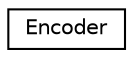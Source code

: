 digraph "Graphical Class Hierarchy"
{
 // LATEX_PDF_SIZE
  edge [fontname="Helvetica",fontsize="10",labelfontname="Helvetica",labelfontsize="10"];
  node [fontname="Helvetica",fontsize="10",shape=record];
  rankdir="LR";
  Node0 [label="Encoder",height=0.2,width=0.4,color="black", fillcolor="white", style="filled",URL="$class_encoder.html",tooltip=" "];
}
